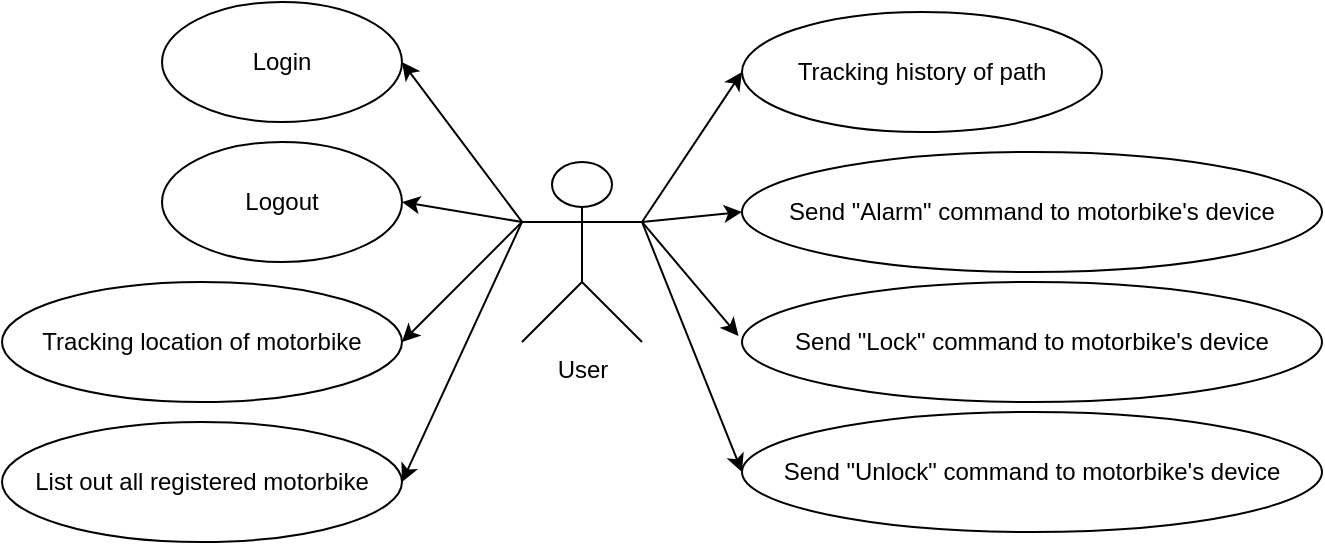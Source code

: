 <mxfile version="12.3.7" type="github" pages="1">
  <diagram id="oQ_K57yOp6FMMZ65Oi0j" name="Page-1">
    <mxGraphModel dx="805" dy="446" grid="1" gridSize="10" guides="1" tooltips="1" connect="1" arrows="1" fold="1" page="1" pageScale="1" pageWidth="1100" pageHeight="850" math="0" shadow="0">
      <root>
        <mxCell id="0"/>
        <mxCell id="1" parent="0"/>
        <mxCell id="ac8eLA2CHHXCQuHFKPqi-1" value="User" style="shape=umlActor;verticalLabelPosition=bottom;labelBackgroundColor=#ffffff;verticalAlign=top;html=1;outlineConnect=0;" vertex="1" parent="1">
          <mxGeometry x="480" y="245" width="60" height="90" as="geometry"/>
        </mxCell>
        <mxCell id="ac8eLA2CHHXCQuHFKPqi-4" value="Tracking history of path" style="ellipse;whiteSpace=wrap;html=1;" vertex="1" parent="1">
          <mxGeometry x="590" y="170" width="180" height="60" as="geometry"/>
        </mxCell>
        <mxCell id="ac8eLA2CHHXCQuHFKPqi-5" value="Send &quot;Alarm&quot; command to motorbike&#39;s device" style="ellipse;whiteSpace=wrap;html=1;" vertex="1" parent="1">
          <mxGeometry x="590" y="240" width="290" height="60" as="geometry"/>
        </mxCell>
        <mxCell id="ac8eLA2CHHXCQuHFKPqi-8" value="Login" style="ellipse;whiteSpace=wrap;html=1;" vertex="1" parent="1">
          <mxGeometry x="300" y="165" width="120" height="60" as="geometry"/>
        </mxCell>
        <mxCell id="ac8eLA2CHHXCQuHFKPqi-9" value="Logout" style="ellipse;whiteSpace=wrap;html=1;" vertex="1" parent="1">
          <mxGeometry x="300" y="235" width="120" height="60" as="geometry"/>
        </mxCell>
        <mxCell id="ac8eLA2CHHXCQuHFKPqi-10" value="Tracking location of motorbike" style="ellipse;whiteSpace=wrap;html=1;" vertex="1" parent="1">
          <mxGeometry x="220" y="305" width="200" height="60" as="geometry"/>
        </mxCell>
        <mxCell id="ac8eLA2CHHXCQuHFKPqi-12" value="List out all registered motorbike" style="ellipse;whiteSpace=wrap;html=1;" vertex="1" parent="1">
          <mxGeometry x="220" y="375" width="200" height="60" as="geometry"/>
        </mxCell>
        <mxCell id="ac8eLA2CHHXCQuHFKPqi-13" value="Send &quot;Lock&quot; command to motorbike&#39;s device" style="ellipse;whiteSpace=wrap;html=1;" vertex="1" parent="1">
          <mxGeometry x="590" y="305" width="290" height="60" as="geometry"/>
        </mxCell>
        <mxCell id="ac8eLA2CHHXCQuHFKPqi-14" value="Send &quot;Unlock&quot; command to motorbike&#39;s device" style="ellipse;whiteSpace=wrap;html=1;" vertex="1" parent="1">
          <mxGeometry x="590" y="370" width="290" height="60" as="geometry"/>
        </mxCell>
        <mxCell id="ac8eLA2CHHXCQuHFKPqi-17" value="" style="endArrow=classic;html=1;entryX=1;entryY=0.5;entryDx=0;entryDy=0;exitX=0;exitY=0.333;exitDx=0;exitDy=0;exitPerimeter=0;" edge="1" parent="1" source="ac8eLA2CHHXCQuHFKPqi-1" target="ac8eLA2CHHXCQuHFKPqi-9">
          <mxGeometry width="50" height="50" relative="1" as="geometry">
            <mxPoint x="480" y="280" as="sourcePoint"/>
            <mxPoint x="520" y="190" as="targetPoint"/>
          </mxGeometry>
        </mxCell>
        <mxCell id="ac8eLA2CHHXCQuHFKPqi-18" value="" style="endArrow=classic;html=1;exitX=0;exitY=0.333;exitDx=0;exitDy=0;exitPerimeter=0;entryX=1;entryY=0.5;entryDx=0;entryDy=0;" edge="1" parent="1" source="ac8eLA2CHHXCQuHFKPqi-1" target="ac8eLA2CHHXCQuHFKPqi-8">
          <mxGeometry width="50" height="50" relative="1" as="geometry">
            <mxPoint x="460" y="220" as="sourcePoint"/>
            <mxPoint x="510" y="170" as="targetPoint"/>
          </mxGeometry>
        </mxCell>
        <mxCell id="ac8eLA2CHHXCQuHFKPqi-19" value="" style="endArrow=classic;html=1;exitX=0;exitY=0.333;exitDx=0;exitDy=0;exitPerimeter=0;entryX=1;entryY=0.5;entryDx=0;entryDy=0;" edge="1" parent="1" source="ac8eLA2CHHXCQuHFKPqi-1" target="ac8eLA2CHHXCQuHFKPqi-12">
          <mxGeometry width="50" height="50" relative="1" as="geometry">
            <mxPoint x="530" y="230" as="sourcePoint"/>
            <mxPoint x="580" y="180" as="targetPoint"/>
          </mxGeometry>
        </mxCell>
        <mxCell id="ac8eLA2CHHXCQuHFKPqi-20" value="" style="endArrow=classic;html=1;exitX=0;exitY=0.333;exitDx=0;exitDy=0;exitPerimeter=0;entryX=1;entryY=0.5;entryDx=0;entryDy=0;" edge="1" parent="1" source="ac8eLA2CHHXCQuHFKPqi-1" target="ac8eLA2CHHXCQuHFKPqi-10">
          <mxGeometry width="50" height="50" relative="1" as="geometry">
            <mxPoint x="480" y="270" as="sourcePoint"/>
            <mxPoint x="546" y="170" as="targetPoint"/>
          </mxGeometry>
        </mxCell>
        <mxCell id="ac8eLA2CHHXCQuHFKPqi-21" value="" style="endArrow=classic;html=1;exitX=1;exitY=0.333;exitDx=0;exitDy=0;exitPerimeter=0;entryX=-0.006;entryY=0.45;entryDx=0;entryDy=0;entryPerimeter=0;" edge="1" parent="1" source="ac8eLA2CHHXCQuHFKPqi-1" target="ac8eLA2CHHXCQuHFKPqi-13">
          <mxGeometry width="50" height="50" relative="1" as="geometry">
            <mxPoint x="506" y="220" as="sourcePoint"/>
            <mxPoint x="556" y="170" as="targetPoint"/>
          </mxGeometry>
        </mxCell>
        <mxCell id="ac8eLA2CHHXCQuHFKPqi-22" value="" style="endArrow=classic;html=1;exitX=1;exitY=0.333;exitDx=0;exitDy=0;exitPerimeter=0;entryX=0;entryY=0.5;entryDx=0;entryDy=0;" edge="1" parent="1" source="ac8eLA2CHHXCQuHFKPqi-1" target="ac8eLA2CHHXCQuHFKPqi-4">
          <mxGeometry width="50" height="50" relative="1" as="geometry">
            <mxPoint x="485" y="210" as="sourcePoint"/>
            <mxPoint x="535" y="160" as="targetPoint"/>
          </mxGeometry>
        </mxCell>
        <mxCell id="ac8eLA2CHHXCQuHFKPqi-23" value="" style="endArrow=classic;html=1;exitX=1;exitY=0.333;exitDx=0;exitDy=0;exitPerimeter=0;entryX=0;entryY=0.5;entryDx=0;entryDy=0;" edge="1" parent="1" source="ac8eLA2CHHXCQuHFKPqi-1" target="ac8eLA2CHHXCQuHFKPqi-14">
          <mxGeometry width="50" height="50" relative="1" as="geometry">
            <mxPoint x="515" y="225" as="sourcePoint"/>
            <mxPoint x="565" y="175" as="targetPoint"/>
          </mxGeometry>
        </mxCell>
        <mxCell id="ac8eLA2CHHXCQuHFKPqi-24" value="" style="endArrow=classic;html=1;exitX=1;exitY=0.333;exitDx=0;exitDy=0;exitPerimeter=0;entryX=0;entryY=0.5;entryDx=0;entryDy=0;" edge="1" parent="1" source="ac8eLA2CHHXCQuHFKPqi-1" target="ac8eLA2CHHXCQuHFKPqi-5">
          <mxGeometry width="50" height="50" relative="1" as="geometry">
            <mxPoint x="491" y="215" as="sourcePoint"/>
            <mxPoint x="541" y="165" as="targetPoint"/>
          </mxGeometry>
        </mxCell>
      </root>
    </mxGraphModel>
  </diagram>
</mxfile>
